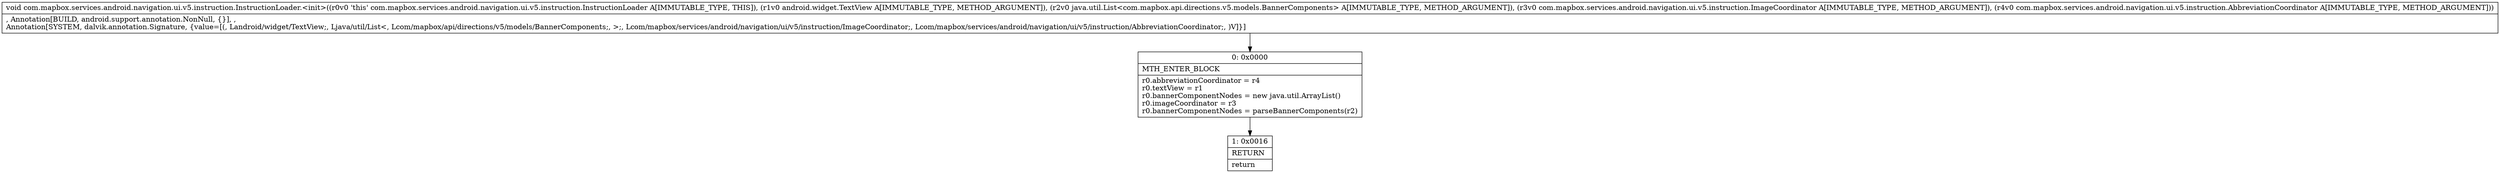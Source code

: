 digraph "CFG forcom.mapbox.services.android.navigation.ui.v5.instruction.InstructionLoader.\<init\>(Landroid\/widget\/TextView;Ljava\/util\/List;Lcom\/mapbox\/services\/android\/navigation\/ui\/v5\/instruction\/ImageCoordinator;Lcom\/mapbox\/services\/android\/navigation\/ui\/v5\/instruction\/AbbreviationCoordinator;)V" {
Node_0 [shape=record,label="{0\:\ 0x0000|MTH_ENTER_BLOCK\l|r0.abbreviationCoordinator = r4\lr0.textView = r1\lr0.bannerComponentNodes = new java.util.ArrayList()\lr0.imageCoordinator = r3\lr0.bannerComponentNodes = parseBannerComponents(r2)\l}"];
Node_1 [shape=record,label="{1\:\ 0x0016|RETURN\l|return\l}"];
MethodNode[shape=record,label="{void com.mapbox.services.android.navigation.ui.v5.instruction.InstructionLoader.\<init\>((r0v0 'this' com.mapbox.services.android.navigation.ui.v5.instruction.InstructionLoader A[IMMUTABLE_TYPE, THIS]), (r1v0 android.widget.TextView A[IMMUTABLE_TYPE, METHOD_ARGUMENT]), (r2v0 java.util.List\<com.mapbox.api.directions.v5.models.BannerComponents\> A[IMMUTABLE_TYPE, METHOD_ARGUMENT]), (r3v0 com.mapbox.services.android.navigation.ui.v5.instruction.ImageCoordinator A[IMMUTABLE_TYPE, METHOD_ARGUMENT]), (r4v0 com.mapbox.services.android.navigation.ui.v5.instruction.AbbreviationCoordinator A[IMMUTABLE_TYPE, METHOD_ARGUMENT]))  | , Annotation[BUILD, android.support.annotation.NonNull, \{\}], , \lAnnotation[SYSTEM, dalvik.annotation.Signature, \{value=[(, Landroid\/widget\/TextView;, Ljava\/util\/List\<, Lcom\/mapbox\/api\/directions\/v5\/models\/BannerComponents;, \>;, Lcom\/mapbox\/services\/android\/navigation\/ui\/v5\/instruction\/ImageCoordinator;, Lcom\/mapbox\/services\/android\/navigation\/ui\/v5\/instruction\/AbbreviationCoordinator;, )V]\}]\l}"];
MethodNode -> Node_0;
Node_0 -> Node_1;
}

